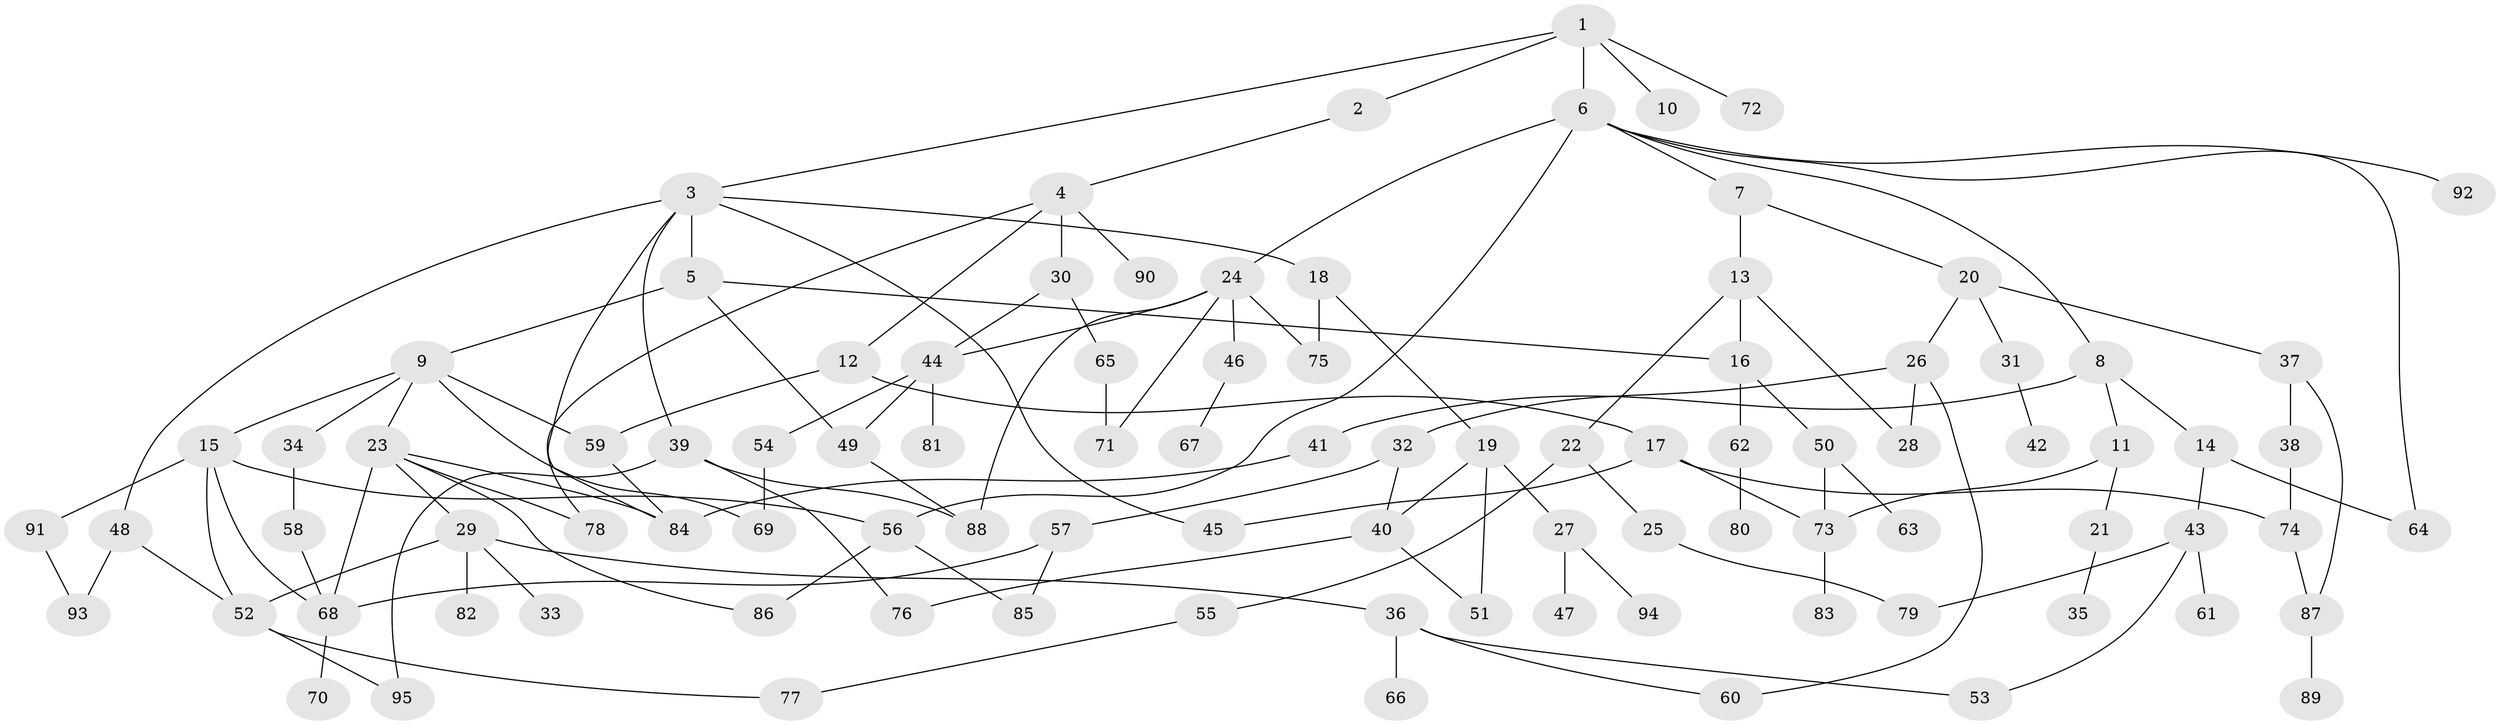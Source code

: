 // coarse degree distribution, {4: 0.16129032258064516, 5: 0.16129032258064516, 8: 0.03225806451612903, 7: 0.016129032258064516, 3: 0.08064516129032258, 1: 0.25806451612903225, 6: 0.04838709677419355, 2: 0.24193548387096775}
// Generated by graph-tools (version 1.1) at 2025/41/03/06/25 10:41:29]
// undirected, 95 vertices, 131 edges
graph export_dot {
graph [start="1"]
  node [color=gray90,style=filled];
  1;
  2;
  3;
  4;
  5;
  6;
  7;
  8;
  9;
  10;
  11;
  12;
  13;
  14;
  15;
  16;
  17;
  18;
  19;
  20;
  21;
  22;
  23;
  24;
  25;
  26;
  27;
  28;
  29;
  30;
  31;
  32;
  33;
  34;
  35;
  36;
  37;
  38;
  39;
  40;
  41;
  42;
  43;
  44;
  45;
  46;
  47;
  48;
  49;
  50;
  51;
  52;
  53;
  54;
  55;
  56;
  57;
  58;
  59;
  60;
  61;
  62;
  63;
  64;
  65;
  66;
  67;
  68;
  69;
  70;
  71;
  72;
  73;
  74;
  75;
  76;
  77;
  78;
  79;
  80;
  81;
  82;
  83;
  84;
  85;
  86;
  87;
  88;
  89;
  90;
  91;
  92;
  93;
  94;
  95;
  1 -- 2;
  1 -- 3;
  1 -- 6;
  1 -- 10;
  1 -- 72;
  2 -- 4;
  3 -- 5;
  3 -- 18;
  3 -- 39;
  3 -- 45;
  3 -- 48;
  3 -- 84;
  4 -- 12;
  4 -- 30;
  4 -- 90;
  4 -- 78;
  5 -- 9;
  5 -- 16;
  5 -- 49;
  6 -- 7;
  6 -- 8;
  6 -- 24;
  6 -- 56;
  6 -- 64;
  6 -- 92;
  7 -- 13;
  7 -- 20;
  8 -- 11;
  8 -- 14;
  8 -- 41;
  9 -- 15;
  9 -- 23;
  9 -- 34;
  9 -- 59;
  9 -- 69;
  11 -- 21;
  11 -- 73;
  12 -- 17;
  12 -- 59;
  13 -- 22;
  13 -- 28;
  13 -- 16;
  14 -- 43;
  14 -- 64;
  15 -- 91;
  15 -- 68;
  15 -- 52;
  15 -- 56;
  16 -- 50;
  16 -- 62;
  17 -- 74;
  17 -- 73;
  17 -- 45;
  18 -- 19;
  18 -- 75;
  19 -- 27;
  19 -- 51;
  19 -- 40;
  20 -- 26;
  20 -- 31;
  20 -- 37;
  21 -- 35;
  22 -- 25;
  22 -- 55;
  23 -- 29;
  23 -- 68;
  23 -- 78;
  23 -- 86;
  23 -- 84;
  24 -- 44;
  24 -- 46;
  24 -- 71;
  24 -- 75;
  24 -- 88;
  25 -- 79;
  26 -- 32;
  26 -- 60;
  26 -- 28;
  27 -- 47;
  27 -- 94;
  29 -- 33;
  29 -- 36;
  29 -- 52;
  29 -- 82;
  30 -- 65;
  30 -- 44;
  31 -- 42;
  32 -- 40;
  32 -- 57;
  34 -- 58;
  36 -- 53;
  36 -- 60;
  36 -- 66;
  37 -- 38;
  37 -- 87;
  38 -- 74;
  39 -- 76;
  39 -- 88;
  39 -- 95;
  40 -- 76;
  40 -- 51;
  41 -- 84;
  43 -- 61;
  43 -- 79;
  43 -- 53;
  44 -- 49;
  44 -- 54;
  44 -- 81;
  46 -- 67;
  48 -- 93;
  48 -- 52;
  49 -- 88;
  50 -- 63;
  50 -- 73;
  52 -- 77;
  52 -- 95;
  54 -- 69;
  55 -- 77;
  56 -- 85;
  56 -- 86;
  57 -- 85;
  57 -- 68;
  58 -- 68;
  59 -- 84;
  62 -- 80;
  65 -- 71;
  68 -- 70;
  73 -- 83;
  74 -- 87;
  87 -- 89;
  91 -- 93;
}
